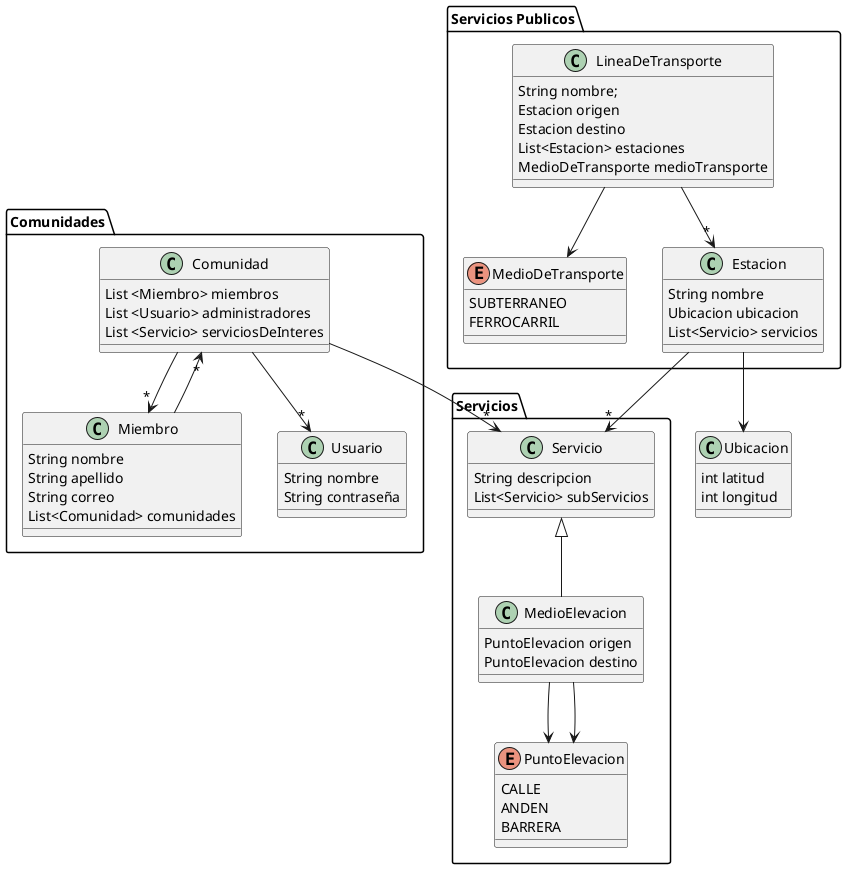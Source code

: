 @startuml
'https://plantuml.com/class-diagram


class Ubicacion{
    int latitud
    int longitud
}

package "Servicios Publicos"{
class LineaDeTransporte{
    String nombre;
    Estacion origen
    Estacion destino
    List<Estacion> estaciones
    MedioDeTransporte medioTransporte
}
Enum MedioDeTransporte{
    SUBTERRANEO
    FERROCARRIL
}



class Estacion{
    String nombre
    Ubicacion ubicacion
    List<Servicio> servicios
}
}

package "Servicios"{
class Servicio{
    String descripcion
    List<Servicio> subServicios
}

class MedioElevacion{
    PuntoElevacion origen
    PuntoElevacion destino
}

Enum PuntoElevacion {
    CALLE
    ANDEN
    BARRERA
}
}

package "Comunidades"{
class Comunidad{
    List <Miembro> miembros
    List <Usuario> administradores
    List <Servicio> serviciosDeInteres
}
class Miembro{
    String nombre
    String apellido
    String correo
    List<Comunidad> comunidades
}

class Usuario{
     String nombre
     String contraseña    

}
}

LineaDeTransporte -->"*" Estacion
LineaDeTransporte --> MedioDeTransporte
Servicio <|-- MedioElevacion
MedioElevacion --> PuntoElevacion
MedioElevacion --> PuntoElevacion
Estacion --> Ubicacion
Estacion -->"*" Servicio
Comunidad -->"*" Miembro
Comunidad -->"*" Usuario
Comunidad -->"*" Servicio
Miembro -->"*" Comunidad


@endum